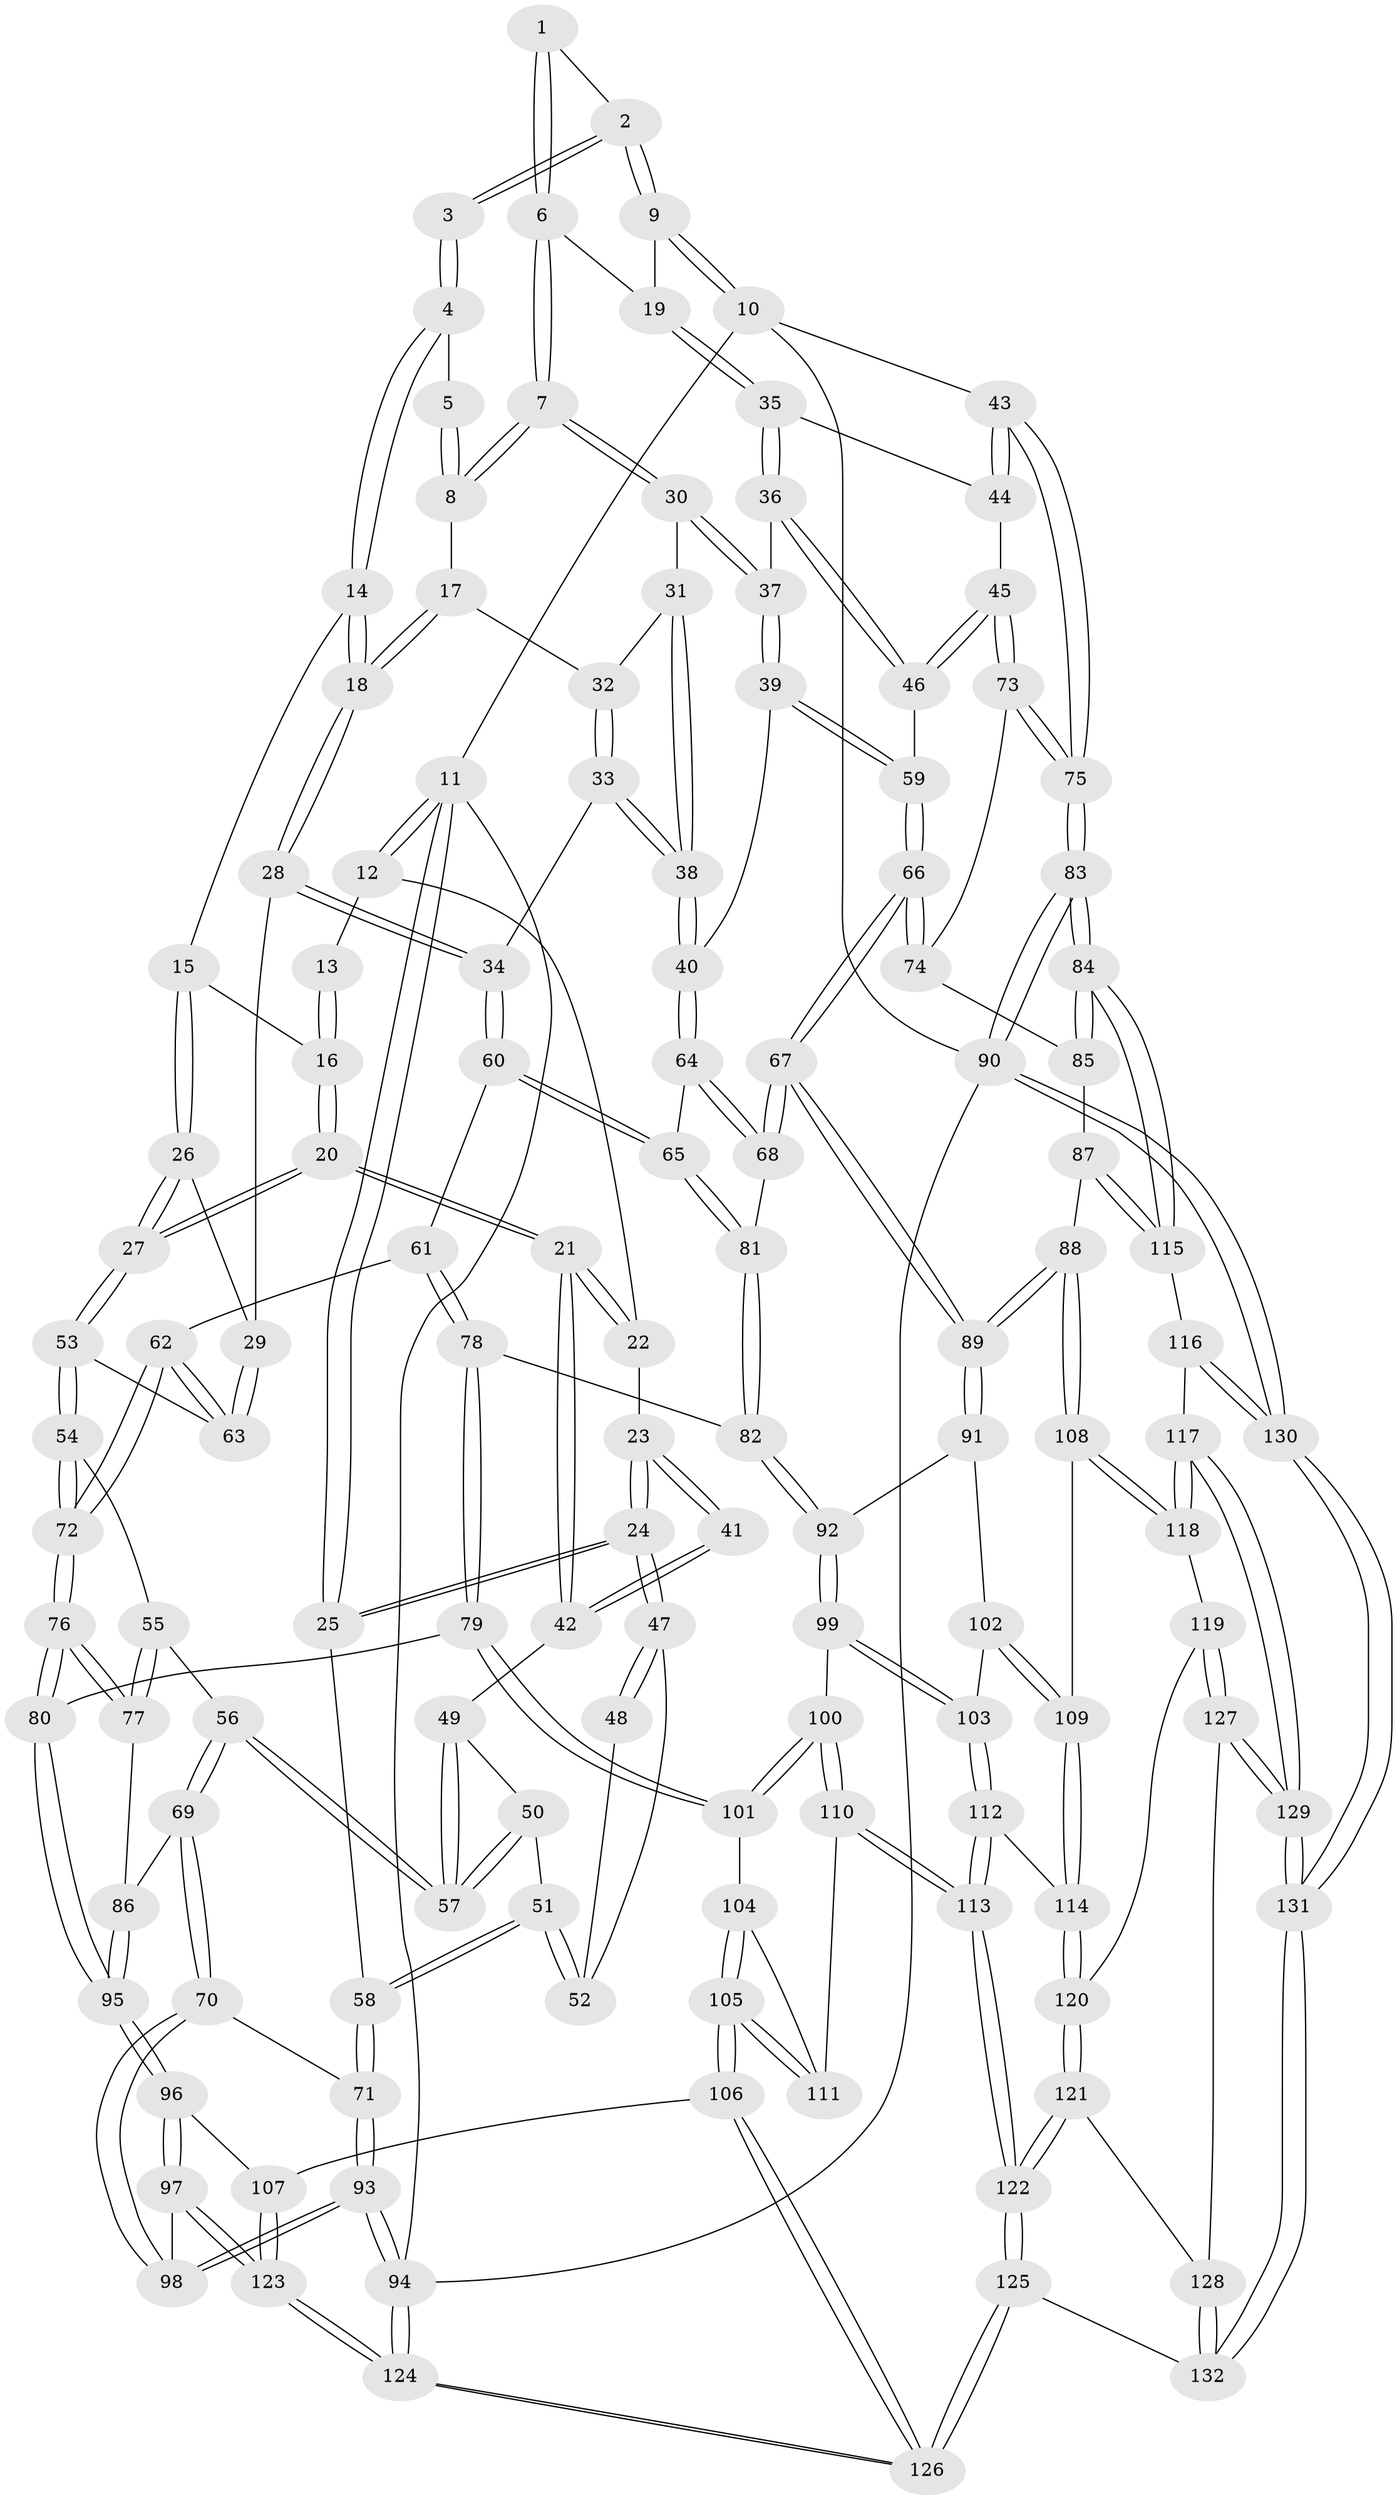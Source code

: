 // Generated by graph-tools (version 1.1) at 2025/00/03/09/25 05:00:18]
// undirected, 132 vertices, 327 edges
graph export_dot {
graph [start="1"]
  node [color=gray90,style=filled];
  1 [pos="+0.7266142692466434+0.02491981110297359"];
  2 [pos="+1+0"];
  3 [pos="+0.5557222201339073+0"];
  4 [pos="+0.5614615005656949+0"];
  5 [pos="+0.7127173781868125+0.037411115054335434"];
  6 [pos="+0.8816305269512651+0.080786691710351"];
  7 [pos="+0.8319011047863343+0.11434377180408507"];
  8 [pos="+0.7355056434753018+0.08476595319554751"];
  9 [pos="+1+0"];
  10 [pos="+1+0"];
  11 [pos="+0+0"];
  12 [pos="+0+0"];
  13 [pos="+0.1894429955742792+0"];
  14 [pos="+0.5467792546776583+0.07991721090809586"];
  15 [pos="+0.4665690077462873+0.09494247533721907"];
  16 [pos="+0.2541481220350956+0.028134723472061585"];
  17 [pos="+0.591017709476025+0.11365791508120006"];
  18 [pos="+0.5615676378870335+0.10960545498992409"];
  19 [pos="+0.8873659241167923+0.07703955940659614"];
  20 [pos="+0.23290252056604205+0.21753242519998023"];
  21 [pos="+0.22290923732848217+0.21891099907937792"];
  22 [pos="+0.04560512172246181+0.04422770520073754"];
  23 [pos="+0.07420017192854805+0.17995937465541254"];
  24 [pos="+0+0.2262889589109165"];
  25 [pos="+0+0.22600279002314785"];
  26 [pos="+0.29997609543487386+0.2523592014030715"];
  27 [pos="+0.27639827240810916+0.2564582532970004"];
  28 [pos="+0.5489426155233977+0.265998336152321"];
  29 [pos="+0.49760124452276183+0.27270080952700737"];
  30 [pos="+0.8195669040640294+0.1343901599455065"];
  31 [pos="+0.7882697151030473+0.15855669341137396"];
  32 [pos="+0.7061599847777871+0.17302164149143523"];
  33 [pos="+0.6690612855460234+0.308719614210564"];
  34 [pos="+0.5597298518835203+0.2785959825783011"];
  35 [pos="+0.9272841726876571+0.2041412964685184"];
  36 [pos="+0.8931263863448972+0.31813846741791474"];
  37 [pos="+0.8444215222673087+0.3078885818700662"];
  38 [pos="+0.7138505467937206+0.3335838328440885"];
  39 [pos="+0.742646880451646+0.3398795670204805"];
  40 [pos="+0.7169145780550007+0.3370042931352276"];
  41 [pos="+0.20498450082744513+0.2221290299814172"];
  42 [pos="+0.21070600836130726+0.22167167917588557"];
  43 [pos="+1+0.21092738427409663"];
  44 [pos="+0.9670623425867035+0.22447887986512524"];
  45 [pos="+0.999038632749383+0.3828885404682497"];
  46 [pos="+0.9424571356626144+0.3615861388819003"];
  47 [pos="+0+0.2866689808132663"];
  48 [pos="+0.16524295434750128+0.24634794437186977"];
  49 [pos="+0.17573368750872057+0.2833847649630781"];
  50 [pos="+0.07459931710163904+0.40110793449229043"];
  51 [pos="+0.06649895152121563+0.38258273005010374"];
  52 [pos="+0.058134966137316925+0.34087312056590374"];
  53 [pos="+0.28372115963669897+0.3408899727264051"];
  54 [pos="+0.2737084988723235+0.3810955057529991"];
  55 [pos="+0.1587121839471161+0.4492412608783012"];
  56 [pos="+0.0943137721620055+0.4693344215080303"];
  57 [pos="+0.0919606429010469+0.4524225135969768"];
  58 [pos="+0+0.38052007514754027"];
  59 [pos="+0.8285921911541703+0.4433158438213559"];
  60 [pos="+0.527649174198977+0.45851599953725514"];
  61 [pos="+0.47640759233015606+0.4656887958186946"];
  62 [pos="+0.46609521146527616+0.4641534987564811"];
  63 [pos="+0.42063087430881946+0.3997612743923937"];
  64 [pos="+0.6884924708378571+0.4466954635244443"];
  65 [pos="+0.538209041244782+0.46750417462137034"];
  66 [pos="+0.8259760214246421+0.51685128302615"];
  67 [pos="+0.7719898206863702+0.570772408320025"];
  68 [pos="+0.7221339668072023+0.5245472883897846"];
  69 [pos="+0.05141918821097713+0.5331569053937524"];
  70 [pos="+0+0.5407021625566848"];
  71 [pos="+0+0.5366782862916901"];
  72 [pos="+0.3268956836776444+0.5297003066198952"];
  73 [pos="+1+0.3881254566342725"];
  74 [pos="+0.9286804907889108+0.505609203191094"];
  75 [pos="+1+0.38156167736662805"];
  76 [pos="+0.3133368193563185+0.5840748098670872"];
  77 [pos="+0.2734026556720155+0.5766422843899486"];
  78 [pos="+0.4527042889295276+0.6213278764066451"];
  79 [pos="+0.37343280258712575+0.6602572593088332"];
  80 [pos="+0.32967031560835147+0.6284385555704521"];
  81 [pos="+0.5689400489876485+0.5600665661466737"];
  82 [pos="+0.5607243092863576+0.608331188754972"];
  83 [pos="+1+0.7742734686406995"];
  84 [pos="+1+0.7655833857711334"];
  85 [pos="+0.9402804793865892+0.5320932538300635"];
  86 [pos="+0.09951663325520449+0.5748973935182116"];
  87 [pos="+0.8121892639860885+0.6975151736535866"];
  88 [pos="+0.7865567739789232+0.6931232344447744"];
  89 [pos="+0.7763118025612717+0.6722311383946089"];
  90 [pos="+1+1"];
  91 [pos="+0.6201477978639318+0.6403861888785358"];
  92 [pos="+0.5649149348425558+0.6145056975449952"];
  93 [pos="+0+0.8399076284987439"];
  94 [pos="+0+1"];
  95 [pos="+0.1542341945556506+0.761602943153225"];
  96 [pos="+0.1478400447098711+0.78014589474908"];
  97 [pos="+0.07196548810052315+0.8061989228838048"];
  98 [pos="+0.059962830264981754+0.805068721263415"];
  99 [pos="+0.5336010977961086+0.7478415742771664"];
  100 [pos="+0.4835403808143032+0.7421159222795597"];
  101 [pos="+0.3799479322442621+0.6782344210533254"];
  102 [pos="+0.5968158602167549+0.7464862577248275"];
  103 [pos="+0.5410926619231882+0.7548767638137726"];
  104 [pos="+0.3789199089234175+0.6831953389370495"];
  105 [pos="+0.30161598182112703+0.8575167000132258"];
  106 [pos="+0.2743822973700365+0.8727790639961943"];
  107 [pos="+0.18810736648713172+0.8171970588317494"];
  108 [pos="+0.7427700874473977+0.7644983941149882"];
  109 [pos="+0.7201620951498793+0.7685333817348633"];
  110 [pos="+0.4354545019681719+0.8681799286526007"];
  111 [pos="+0.43153138928548546+0.8665263778050462"];
  112 [pos="+0.5463702849949267+0.7951590085256414"];
  113 [pos="+0.44698185177736555+0.879210221171505"];
  114 [pos="+0.5865461430880955+0.8537263371686218"];
  115 [pos="+1+0.766150439957531"];
  116 [pos="+0.929184354966026+0.9040321711185837"];
  117 [pos="+0.8446164537522384+0.9324276105536029"];
  118 [pos="+0.7487398454929047+0.8403455266642957"];
  119 [pos="+0.7063672790608547+0.8982398853966245"];
  120 [pos="+0.5849965851183169+0.8703220910448456"];
  121 [pos="+0.5550815425239206+0.9319522131697704"];
  122 [pos="+0.49363063372766003+0.9707657476220138"];
  123 [pos="+0.1005042605017211+1"];
  124 [pos="+0.09848243531586633+1"];
  125 [pos="+0.42056478588308593+1"];
  126 [pos="+0.2861366851465852+1"];
  127 [pos="+0.6868900248558423+0.9639166343147766"];
  128 [pos="+0.6851496215466487+0.9662666510706059"];
  129 [pos="+0.8295819727614823+0.9704763158071499"];
  130 [pos="+0.9748308401650716+1"];
  131 [pos="+0.8164477686295172+1"];
  132 [pos="+0.6918366217040947+1"];
  1 -- 2;
  1 -- 6;
  1 -- 6;
  2 -- 3;
  2 -- 3;
  2 -- 9;
  2 -- 9;
  3 -- 4;
  3 -- 4;
  4 -- 5;
  4 -- 14;
  4 -- 14;
  5 -- 8;
  5 -- 8;
  6 -- 7;
  6 -- 7;
  6 -- 19;
  7 -- 8;
  7 -- 8;
  7 -- 30;
  7 -- 30;
  8 -- 17;
  9 -- 10;
  9 -- 10;
  9 -- 19;
  10 -- 11;
  10 -- 43;
  10 -- 90;
  11 -- 12;
  11 -- 12;
  11 -- 25;
  11 -- 25;
  11 -- 94;
  12 -- 13;
  12 -- 22;
  13 -- 16;
  13 -- 16;
  14 -- 15;
  14 -- 18;
  14 -- 18;
  15 -- 16;
  15 -- 26;
  15 -- 26;
  16 -- 20;
  16 -- 20;
  17 -- 18;
  17 -- 18;
  17 -- 32;
  18 -- 28;
  18 -- 28;
  19 -- 35;
  19 -- 35;
  20 -- 21;
  20 -- 21;
  20 -- 27;
  20 -- 27;
  21 -- 22;
  21 -- 22;
  21 -- 42;
  21 -- 42;
  22 -- 23;
  23 -- 24;
  23 -- 24;
  23 -- 41;
  23 -- 41;
  24 -- 25;
  24 -- 25;
  24 -- 47;
  24 -- 47;
  25 -- 58;
  26 -- 27;
  26 -- 27;
  26 -- 29;
  27 -- 53;
  27 -- 53;
  28 -- 29;
  28 -- 34;
  28 -- 34;
  29 -- 63;
  29 -- 63;
  30 -- 31;
  30 -- 37;
  30 -- 37;
  31 -- 32;
  31 -- 38;
  31 -- 38;
  32 -- 33;
  32 -- 33;
  33 -- 34;
  33 -- 38;
  33 -- 38;
  34 -- 60;
  34 -- 60;
  35 -- 36;
  35 -- 36;
  35 -- 44;
  36 -- 37;
  36 -- 46;
  36 -- 46;
  37 -- 39;
  37 -- 39;
  38 -- 40;
  38 -- 40;
  39 -- 40;
  39 -- 59;
  39 -- 59;
  40 -- 64;
  40 -- 64;
  41 -- 42;
  41 -- 42;
  42 -- 49;
  43 -- 44;
  43 -- 44;
  43 -- 75;
  43 -- 75;
  44 -- 45;
  45 -- 46;
  45 -- 46;
  45 -- 73;
  45 -- 73;
  46 -- 59;
  47 -- 48;
  47 -- 48;
  47 -- 52;
  48 -- 52;
  49 -- 50;
  49 -- 57;
  49 -- 57;
  50 -- 51;
  50 -- 57;
  50 -- 57;
  51 -- 52;
  51 -- 52;
  51 -- 58;
  51 -- 58;
  53 -- 54;
  53 -- 54;
  53 -- 63;
  54 -- 55;
  54 -- 72;
  54 -- 72;
  55 -- 56;
  55 -- 77;
  55 -- 77;
  56 -- 57;
  56 -- 57;
  56 -- 69;
  56 -- 69;
  58 -- 71;
  58 -- 71;
  59 -- 66;
  59 -- 66;
  60 -- 61;
  60 -- 65;
  60 -- 65;
  61 -- 62;
  61 -- 78;
  61 -- 78;
  62 -- 63;
  62 -- 63;
  62 -- 72;
  62 -- 72;
  64 -- 65;
  64 -- 68;
  64 -- 68;
  65 -- 81;
  65 -- 81;
  66 -- 67;
  66 -- 67;
  66 -- 74;
  66 -- 74;
  67 -- 68;
  67 -- 68;
  67 -- 89;
  67 -- 89;
  68 -- 81;
  69 -- 70;
  69 -- 70;
  69 -- 86;
  70 -- 71;
  70 -- 98;
  70 -- 98;
  71 -- 93;
  71 -- 93;
  72 -- 76;
  72 -- 76;
  73 -- 74;
  73 -- 75;
  73 -- 75;
  74 -- 85;
  75 -- 83;
  75 -- 83;
  76 -- 77;
  76 -- 77;
  76 -- 80;
  76 -- 80;
  77 -- 86;
  78 -- 79;
  78 -- 79;
  78 -- 82;
  79 -- 80;
  79 -- 101;
  79 -- 101;
  80 -- 95;
  80 -- 95;
  81 -- 82;
  81 -- 82;
  82 -- 92;
  82 -- 92;
  83 -- 84;
  83 -- 84;
  83 -- 90;
  83 -- 90;
  84 -- 85;
  84 -- 85;
  84 -- 115;
  84 -- 115;
  85 -- 87;
  86 -- 95;
  86 -- 95;
  87 -- 88;
  87 -- 115;
  87 -- 115;
  88 -- 89;
  88 -- 89;
  88 -- 108;
  88 -- 108;
  89 -- 91;
  89 -- 91;
  90 -- 130;
  90 -- 130;
  90 -- 94;
  91 -- 92;
  91 -- 102;
  92 -- 99;
  92 -- 99;
  93 -- 94;
  93 -- 94;
  93 -- 98;
  93 -- 98;
  94 -- 124;
  94 -- 124;
  95 -- 96;
  95 -- 96;
  96 -- 97;
  96 -- 97;
  96 -- 107;
  97 -- 98;
  97 -- 123;
  97 -- 123;
  99 -- 100;
  99 -- 103;
  99 -- 103;
  100 -- 101;
  100 -- 101;
  100 -- 110;
  100 -- 110;
  101 -- 104;
  102 -- 103;
  102 -- 109;
  102 -- 109;
  103 -- 112;
  103 -- 112;
  104 -- 105;
  104 -- 105;
  104 -- 111;
  105 -- 106;
  105 -- 106;
  105 -- 111;
  105 -- 111;
  106 -- 107;
  106 -- 126;
  106 -- 126;
  107 -- 123;
  107 -- 123;
  108 -- 109;
  108 -- 118;
  108 -- 118;
  109 -- 114;
  109 -- 114;
  110 -- 111;
  110 -- 113;
  110 -- 113;
  112 -- 113;
  112 -- 113;
  112 -- 114;
  113 -- 122;
  113 -- 122;
  114 -- 120;
  114 -- 120;
  115 -- 116;
  116 -- 117;
  116 -- 130;
  116 -- 130;
  117 -- 118;
  117 -- 118;
  117 -- 129;
  117 -- 129;
  118 -- 119;
  119 -- 120;
  119 -- 127;
  119 -- 127;
  120 -- 121;
  120 -- 121;
  121 -- 122;
  121 -- 122;
  121 -- 128;
  122 -- 125;
  122 -- 125;
  123 -- 124;
  123 -- 124;
  124 -- 126;
  124 -- 126;
  125 -- 126;
  125 -- 126;
  125 -- 132;
  127 -- 128;
  127 -- 129;
  127 -- 129;
  128 -- 132;
  128 -- 132;
  129 -- 131;
  129 -- 131;
  130 -- 131;
  130 -- 131;
  131 -- 132;
  131 -- 132;
}
